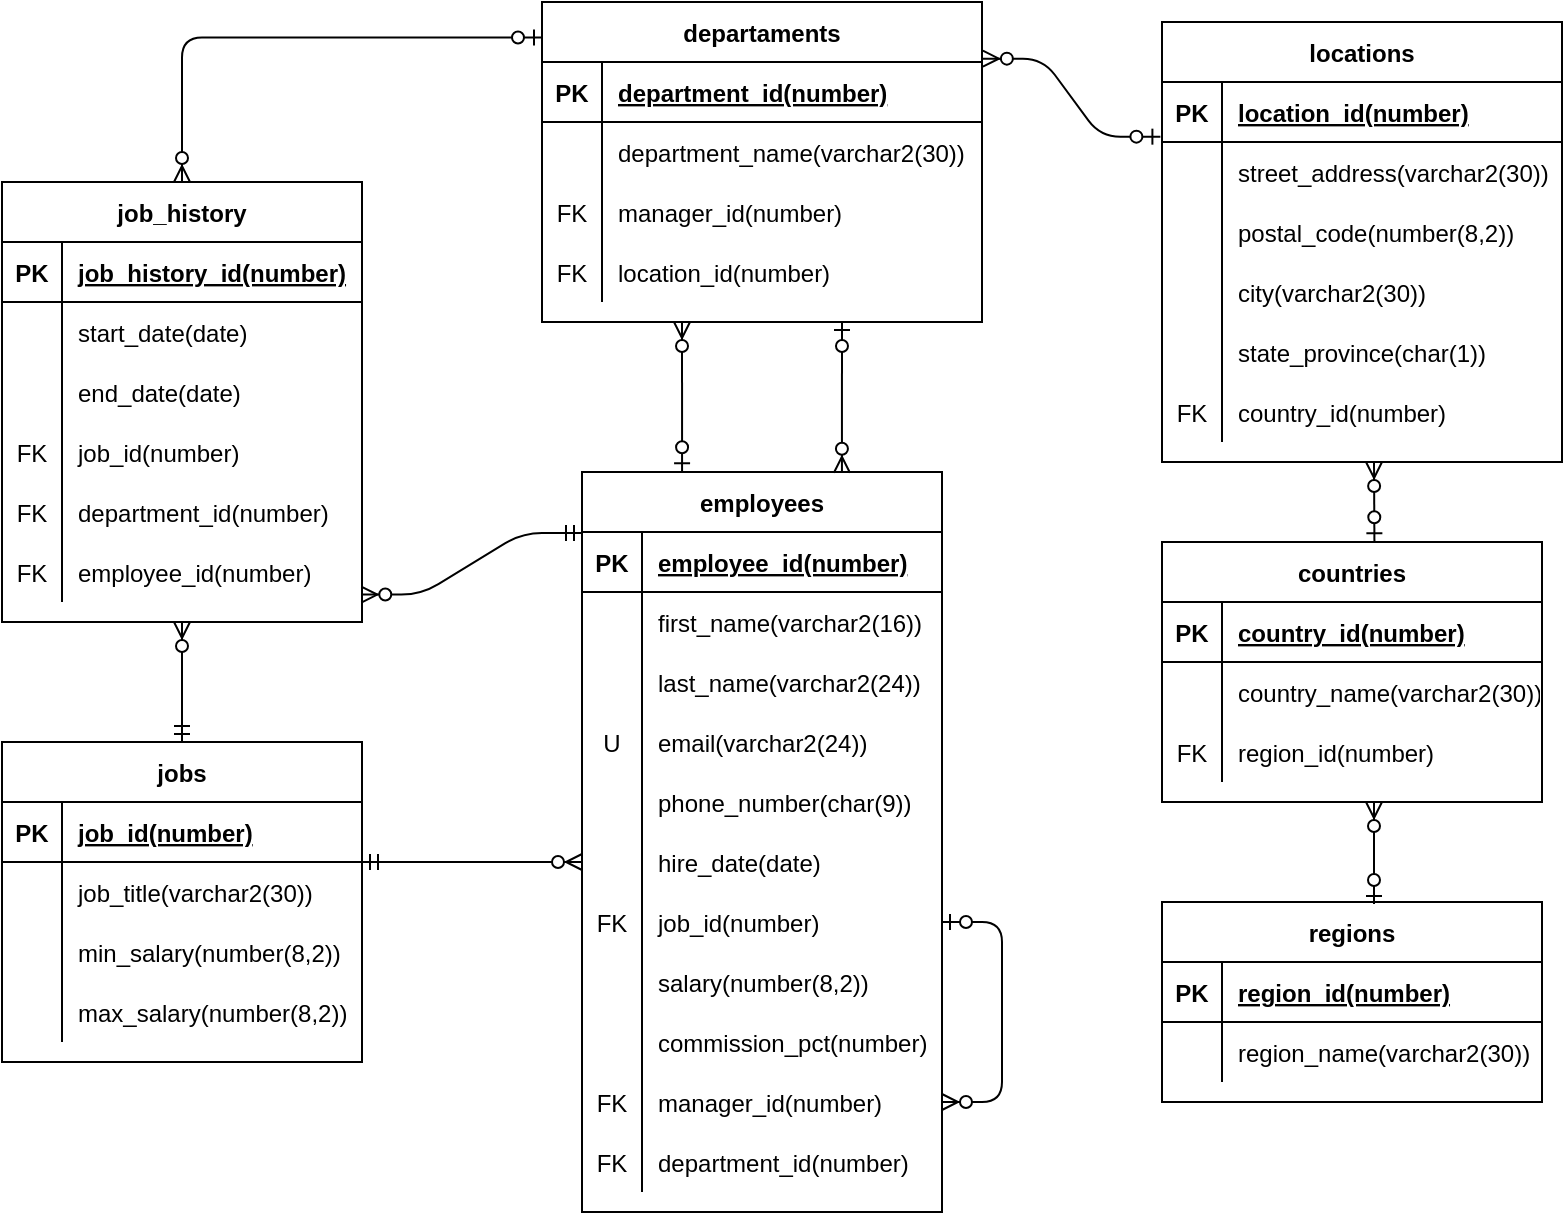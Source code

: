 <mxfile version="14.0.1" type="google"><diagram id="UmpzY48_PLkKZSO5C_jG" name="Page-1"><mxGraphModel dx="1021" dy="567" grid="1" gridSize="10" guides="1" tooltips="1" connect="1" arrows="1" fold="1" page="1" pageScale="1" pageWidth="827" pageHeight="1169" math="0" shadow="0"><root><mxCell id="0"/><mxCell id="1" parent="0"/><mxCell id="NuYsr5S-Ro8tPUA2ZTEt-1" value="regions" style="shape=table;startSize=30;container=1;collapsible=1;childLayout=tableLayout;fixedRows=1;rowLines=0;fontStyle=1;align=center;resizeLast=1;" vertex="1" parent="1"><mxGeometry x="600" y="520" width="190" height="100" as="geometry"/></mxCell><mxCell id="NuYsr5S-Ro8tPUA2ZTEt-2" value="" style="shape=partialRectangle;collapsible=0;dropTarget=0;pointerEvents=0;fillColor=none;top=0;left=0;bottom=1;right=0;points=[[0,0.5],[1,0.5]];portConstraint=eastwest;" vertex="1" parent="NuYsr5S-Ro8tPUA2ZTEt-1"><mxGeometry y="30" width="190" height="30" as="geometry"/></mxCell><mxCell id="NuYsr5S-Ro8tPUA2ZTEt-3" value="PK" style="shape=partialRectangle;connectable=0;fillColor=none;top=0;left=0;bottom=0;right=0;fontStyle=1;overflow=hidden;" vertex="1" parent="NuYsr5S-Ro8tPUA2ZTEt-2"><mxGeometry width="30" height="30" as="geometry"/></mxCell><mxCell id="NuYsr5S-Ro8tPUA2ZTEt-4" value="region_id(number)" style="shape=partialRectangle;connectable=0;fillColor=none;top=0;left=0;bottom=0;right=0;align=left;spacingLeft=6;fontStyle=5;overflow=hidden;" vertex="1" parent="NuYsr5S-Ro8tPUA2ZTEt-2"><mxGeometry x="30" width="160" height="30" as="geometry"/></mxCell><mxCell id="NuYsr5S-Ro8tPUA2ZTEt-5" value="" style="shape=partialRectangle;collapsible=0;dropTarget=0;pointerEvents=0;fillColor=none;top=0;left=0;bottom=0;right=0;points=[[0,0.5],[1,0.5]];portConstraint=eastwest;" vertex="1" parent="NuYsr5S-Ro8tPUA2ZTEt-1"><mxGeometry y="60" width="190" height="30" as="geometry"/></mxCell><mxCell id="NuYsr5S-Ro8tPUA2ZTEt-6" value="" style="shape=partialRectangle;connectable=0;fillColor=none;top=0;left=0;bottom=0;right=0;editable=1;overflow=hidden;" vertex="1" parent="NuYsr5S-Ro8tPUA2ZTEt-5"><mxGeometry width="30" height="30" as="geometry"/></mxCell><mxCell id="NuYsr5S-Ro8tPUA2ZTEt-7" value="region_name(varchar2(30))" style="shape=partialRectangle;connectable=0;fillColor=none;top=0;left=0;bottom=0;right=0;align=left;spacingLeft=6;overflow=hidden;" vertex="1" parent="NuYsr5S-Ro8tPUA2ZTEt-5"><mxGeometry x="30" width="160" height="30" as="geometry"/></mxCell><mxCell id="NuYsr5S-Ro8tPUA2ZTEt-14" value="countries" style="shape=table;startSize=30;container=1;collapsible=1;childLayout=tableLayout;fixedRows=1;rowLines=0;fontStyle=1;align=center;resizeLast=1;" vertex="1" parent="1"><mxGeometry x="600" y="340" width="190" height="130" as="geometry"/></mxCell><mxCell id="NuYsr5S-Ro8tPUA2ZTEt-15" value="" style="shape=partialRectangle;collapsible=0;dropTarget=0;pointerEvents=0;fillColor=none;top=0;left=0;bottom=1;right=0;points=[[0,0.5],[1,0.5]];portConstraint=eastwest;" vertex="1" parent="NuYsr5S-Ro8tPUA2ZTEt-14"><mxGeometry y="30" width="190" height="30" as="geometry"/></mxCell><mxCell id="NuYsr5S-Ro8tPUA2ZTEt-16" value="PK" style="shape=partialRectangle;connectable=0;fillColor=none;top=0;left=0;bottom=0;right=0;fontStyle=1;overflow=hidden;" vertex="1" parent="NuYsr5S-Ro8tPUA2ZTEt-15"><mxGeometry width="30" height="30" as="geometry"/></mxCell><mxCell id="NuYsr5S-Ro8tPUA2ZTEt-17" value="country_id(number)" style="shape=partialRectangle;connectable=0;fillColor=none;top=0;left=0;bottom=0;right=0;align=left;spacingLeft=6;fontStyle=5;overflow=hidden;" vertex="1" parent="NuYsr5S-Ro8tPUA2ZTEt-15"><mxGeometry x="30" width="160" height="30" as="geometry"/></mxCell><mxCell id="NuYsr5S-Ro8tPUA2ZTEt-18" value="" style="shape=partialRectangle;collapsible=0;dropTarget=0;pointerEvents=0;fillColor=none;top=0;left=0;bottom=0;right=0;points=[[0,0.5],[1,0.5]];portConstraint=eastwest;" vertex="1" parent="NuYsr5S-Ro8tPUA2ZTEt-14"><mxGeometry y="60" width="190" height="30" as="geometry"/></mxCell><mxCell id="NuYsr5S-Ro8tPUA2ZTEt-19" value="" style="shape=partialRectangle;connectable=0;fillColor=none;top=0;left=0;bottom=0;right=0;editable=1;overflow=hidden;" vertex="1" parent="NuYsr5S-Ro8tPUA2ZTEt-18"><mxGeometry width="30" height="30" as="geometry"/></mxCell><mxCell id="NuYsr5S-Ro8tPUA2ZTEt-20" value="country_name(varchar2(30))" style="shape=partialRectangle;connectable=0;fillColor=none;top=0;left=0;bottom=0;right=0;align=left;spacingLeft=6;overflow=hidden;" vertex="1" parent="NuYsr5S-Ro8tPUA2ZTEt-18"><mxGeometry x="30" width="160" height="30" as="geometry"/></mxCell><mxCell id="NuYsr5S-Ro8tPUA2ZTEt-21" value="" style="shape=partialRectangle;collapsible=0;dropTarget=0;pointerEvents=0;fillColor=none;top=0;left=0;bottom=0;right=0;points=[[0,0.5],[1,0.5]];portConstraint=eastwest;" vertex="1" parent="NuYsr5S-Ro8tPUA2ZTEt-14"><mxGeometry y="90" width="190" height="30" as="geometry"/></mxCell><mxCell id="NuYsr5S-Ro8tPUA2ZTEt-22" value="FK" style="shape=partialRectangle;connectable=0;fillColor=none;top=0;left=0;bottom=0;right=0;editable=1;overflow=hidden;" vertex="1" parent="NuYsr5S-Ro8tPUA2ZTEt-21"><mxGeometry width="30" height="30" as="geometry"/></mxCell><mxCell id="NuYsr5S-Ro8tPUA2ZTEt-23" value="region_id(number)" style="shape=partialRectangle;connectable=0;fillColor=none;top=0;left=0;bottom=0;right=0;align=left;spacingLeft=6;overflow=hidden;" vertex="1" parent="NuYsr5S-Ro8tPUA2ZTEt-21"><mxGeometry x="30" width="160" height="30" as="geometry"/></mxCell><mxCell id="NuYsr5S-Ro8tPUA2ZTEt-27" value="locations" style="shape=table;startSize=30;container=1;collapsible=1;childLayout=tableLayout;fixedRows=1;rowLines=0;fontStyle=1;align=center;resizeLast=1;" vertex="1" parent="1"><mxGeometry x="600" y="80" width="200" height="220" as="geometry"/></mxCell><mxCell id="NuYsr5S-Ro8tPUA2ZTEt-28" value="" style="shape=partialRectangle;collapsible=0;dropTarget=0;pointerEvents=0;fillColor=none;top=0;left=0;bottom=1;right=0;points=[[0,0.5],[1,0.5]];portConstraint=eastwest;" vertex="1" parent="NuYsr5S-Ro8tPUA2ZTEt-27"><mxGeometry y="30" width="200" height="30" as="geometry"/></mxCell><mxCell id="NuYsr5S-Ro8tPUA2ZTEt-29" value="PK" style="shape=partialRectangle;connectable=0;fillColor=none;top=0;left=0;bottom=0;right=0;fontStyle=1;overflow=hidden;" vertex="1" parent="NuYsr5S-Ro8tPUA2ZTEt-28"><mxGeometry width="30" height="30" as="geometry"/></mxCell><mxCell id="NuYsr5S-Ro8tPUA2ZTEt-30" value="location_id(number)" style="shape=partialRectangle;connectable=0;fillColor=none;top=0;left=0;bottom=0;right=0;align=left;spacingLeft=6;fontStyle=5;overflow=hidden;" vertex="1" parent="NuYsr5S-Ro8tPUA2ZTEt-28"><mxGeometry x="30" width="170" height="30" as="geometry"/></mxCell><mxCell id="NuYsr5S-Ro8tPUA2ZTEt-31" value="" style="shape=partialRectangle;collapsible=0;dropTarget=0;pointerEvents=0;fillColor=none;top=0;left=0;bottom=0;right=0;points=[[0,0.5],[1,0.5]];portConstraint=eastwest;" vertex="1" parent="NuYsr5S-Ro8tPUA2ZTEt-27"><mxGeometry y="60" width="200" height="30" as="geometry"/></mxCell><mxCell id="NuYsr5S-Ro8tPUA2ZTEt-32" value="" style="shape=partialRectangle;connectable=0;fillColor=none;top=0;left=0;bottom=0;right=0;editable=1;overflow=hidden;" vertex="1" parent="NuYsr5S-Ro8tPUA2ZTEt-31"><mxGeometry width="30" height="30" as="geometry"/></mxCell><mxCell id="NuYsr5S-Ro8tPUA2ZTEt-33" value="street_address(varchar2(30))" style="shape=partialRectangle;connectable=0;fillColor=none;top=0;left=0;bottom=0;right=0;align=left;spacingLeft=6;overflow=hidden;" vertex="1" parent="NuYsr5S-Ro8tPUA2ZTEt-31"><mxGeometry x="30" width="170" height="30" as="geometry"/></mxCell><mxCell id="NuYsr5S-Ro8tPUA2ZTEt-34" value="" style="shape=partialRectangle;collapsible=0;dropTarget=0;pointerEvents=0;fillColor=none;top=0;left=0;bottom=0;right=0;points=[[0,0.5],[1,0.5]];portConstraint=eastwest;" vertex="1" parent="NuYsr5S-Ro8tPUA2ZTEt-27"><mxGeometry y="90" width="200" height="30" as="geometry"/></mxCell><mxCell id="NuYsr5S-Ro8tPUA2ZTEt-35" value="" style="shape=partialRectangle;connectable=0;fillColor=none;top=0;left=0;bottom=0;right=0;editable=1;overflow=hidden;" vertex="1" parent="NuYsr5S-Ro8tPUA2ZTEt-34"><mxGeometry width="30" height="30" as="geometry"/></mxCell><mxCell id="NuYsr5S-Ro8tPUA2ZTEt-36" value="postal_code(number(8,2))" style="shape=partialRectangle;connectable=0;fillColor=none;top=0;left=0;bottom=0;right=0;align=left;spacingLeft=6;overflow=hidden;" vertex="1" parent="NuYsr5S-Ro8tPUA2ZTEt-34"><mxGeometry x="30" width="170" height="30" as="geometry"/></mxCell><mxCell id="NuYsr5S-Ro8tPUA2ZTEt-37" value="" style="shape=partialRectangle;collapsible=0;dropTarget=0;pointerEvents=0;fillColor=none;top=0;left=0;bottom=0;right=0;points=[[0,0.5],[1,0.5]];portConstraint=eastwest;" vertex="1" parent="NuYsr5S-Ro8tPUA2ZTEt-27"><mxGeometry y="120" width="200" height="30" as="geometry"/></mxCell><mxCell id="NuYsr5S-Ro8tPUA2ZTEt-38" value="" style="shape=partialRectangle;connectable=0;fillColor=none;top=0;left=0;bottom=0;right=0;editable=1;overflow=hidden;" vertex="1" parent="NuYsr5S-Ro8tPUA2ZTEt-37"><mxGeometry width="30" height="30" as="geometry"/></mxCell><mxCell id="NuYsr5S-Ro8tPUA2ZTEt-39" value="city(varchar2(30))" style="shape=partialRectangle;connectable=0;fillColor=none;top=0;left=0;bottom=0;right=0;align=left;spacingLeft=6;overflow=hidden;" vertex="1" parent="NuYsr5S-Ro8tPUA2ZTEt-37"><mxGeometry x="30" width="170" height="30" as="geometry"/></mxCell><mxCell id="NuYsr5S-Ro8tPUA2ZTEt-92" value="" style="shape=partialRectangle;collapsible=0;dropTarget=0;pointerEvents=0;fillColor=none;top=0;left=0;bottom=0;right=0;points=[[0,0.5],[1,0.5]];portConstraint=eastwest;" vertex="1" parent="NuYsr5S-Ro8tPUA2ZTEt-27"><mxGeometry y="150" width="200" height="30" as="geometry"/></mxCell><mxCell id="NuYsr5S-Ro8tPUA2ZTEt-93" value="" style="shape=partialRectangle;connectable=0;fillColor=none;top=0;left=0;bottom=0;right=0;editable=1;overflow=hidden;" vertex="1" parent="NuYsr5S-Ro8tPUA2ZTEt-92"><mxGeometry width="30" height="30" as="geometry"/></mxCell><mxCell id="NuYsr5S-Ro8tPUA2ZTEt-94" value="state_province(char(1))" style="shape=partialRectangle;connectable=0;fillColor=none;top=0;left=0;bottom=0;right=0;align=left;spacingLeft=6;overflow=hidden;" vertex="1" parent="NuYsr5S-Ro8tPUA2ZTEt-92"><mxGeometry x="30" width="170" height="30" as="geometry"/></mxCell><mxCell id="NuYsr5S-Ro8tPUA2ZTEt-95" value="" style="shape=partialRectangle;collapsible=0;dropTarget=0;pointerEvents=0;fillColor=none;top=0;left=0;bottom=0;right=0;points=[[0,0.5],[1,0.5]];portConstraint=eastwest;" vertex="1" parent="NuYsr5S-Ro8tPUA2ZTEt-27"><mxGeometry y="180" width="200" height="30" as="geometry"/></mxCell><mxCell id="NuYsr5S-Ro8tPUA2ZTEt-96" value="FK" style="shape=partialRectangle;connectable=0;fillColor=none;top=0;left=0;bottom=0;right=0;editable=1;overflow=hidden;" vertex="1" parent="NuYsr5S-Ro8tPUA2ZTEt-95"><mxGeometry width="30" height="30" as="geometry"/></mxCell><mxCell id="NuYsr5S-Ro8tPUA2ZTEt-97" value="country_id(number)" style="shape=partialRectangle;connectable=0;fillColor=none;top=0;left=0;bottom=0;right=0;align=left;spacingLeft=6;overflow=hidden;" vertex="1" parent="NuYsr5S-Ro8tPUA2ZTEt-95"><mxGeometry x="30" width="170" height="30" as="geometry"/></mxCell><mxCell id="NuYsr5S-Ro8tPUA2ZTEt-40" value="departaments" style="shape=table;startSize=30;container=1;collapsible=1;childLayout=tableLayout;fixedRows=1;rowLines=0;fontStyle=1;align=center;resizeLast=1;" vertex="1" parent="1"><mxGeometry x="290" y="70" width="220" height="160" as="geometry"/></mxCell><mxCell id="NuYsr5S-Ro8tPUA2ZTEt-41" value="" style="shape=partialRectangle;collapsible=0;dropTarget=0;pointerEvents=0;fillColor=none;top=0;left=0;bottom=1;right=0;points=[[0,0.5],[1,0.5]];portConstraint=eastwest;" vertex="1" parent="NuYsr5S-Ro8tPUA2ZTEt-40"><mxGeometry y="30" width="220" height="30" as="geometry"/></mxCell><mxCell id="NuYsr5S-Ro8tPUA2ZTEt-42" value="PK" style="shape=partialRectangle;connectable=0;fillColor=none;top=0;left=0;bottom=0;right=0;fontStyle=1;overflow=hidden;" vertex="1" parent="NuYsr5S-Ro8tPUA2ZTEt-41"><mxGeometry width="30" height="30" as="geometry"/></mxCell><mxCell id="NuYsr5S-Ro8tPUA2ZTEt-43" value="department_id(number)" style="shape=partialRectangle;connectable=0;fillColor=none;top=0;left=0;bottom=0;right=0;align=left;spacingLeft=6;fontStyle=5;overflow=hidden;" vertex="1" parent="NuYsr5S-Ro8tPUA2ZTEt-41"><mxGeometry x="30" width="190" height="30" as="geometry"/></mxCell><mxCell id="NuYsr5S-Ro8tPUA2ZTEt-44" value="" style="shape=partialRectangle;collapsible=0;dropTarget=0;pointerEvents=0;fillColor=none;top=0;left=0;bottom=0;right=0;points=[[0,0.5],[1,0.5]];portConstraint=eastwest;" vertex="1" parent="NuYsr5S-Ro8tPUA2ZTEt-40"><mxGeometry y="60" width="220" height="30" as="geometry"/></mxCell><mxCell id="NuYsr5S-Ro8tPUA2ZTEt-45" value="" style="shape=partialRectangle;connectable=0;fillColor=none;top=0;left=0;bottom=0;right=0;editable=1;overflow=hidden;" vertex="1" parent="NuYsr5S-Ro8tPUA2ZTEt-44"><mxGeometry width="30" height="30" as="geometry"/></mxCell><mxCell id="NuYsr5S-Ro8tPUA2ZTEt-46" value="department_name(varchar2(30))" style="shape=partialRectangle;connectable=0;fillColor=none;top=0;left=0;bottom=0;right=0;align=left;spacingLeft=6;overflow=hidden;" vertex="1" parent="NuYsr5S-Ro8tPUA2ZTEt-44"><mxGeometry x="30" width="190" height="30" as="geometry"/></mxCell><mxCell id="NuYsr5S-Ro8tPUA2ZTEt-47" value="" style="shape=partialRectangle;collapsible=0;dropTarget=0;pointerEvents=0;fillColor=none;top=0;left=0;bottom=0;right=0;points=[[0,0.5],[1,0.5]];portConstraint=eastwest;" vertex="1" parent="NuYsr5S-Ro8tPUA2ZTEt-40"><mxGeometry y="90" width="220" height="30" as="geometry"/></mxCell><mxCell id="NuYsr5S-Ro8tPUA2ZTEt-48" value="FK" style="shape=partialRectangle;connectable=0;fillColor=none;top=0;left=0;bottom=0;right=0;editable=1;overflow=hidden;" vertex="1" parent="NuYsr5S-Ro8tPUA2ZTEt-47"><mxGeometry width="30" height="30" as="geometry"/></mxCell><mxCell id="NuYsr5S-Ro8tPUA2ZTEt-49" value="manager_id(number)" style="shape=partialRectangle;connectable=0;fillColor=none;top=0;left=0;bottom=0;right=0;align=left;spacingLeft=6;overflow=hidden;" vertex="1" parent="NuYsr5S-Ro8tPUA2ZTEt-47"><mxGeometry x="30" width="190" height="30" as="geometry"/></mxCell><mxCell id="NuYsr5S-Ro8tPUA2ZTEt-50" value="" style="shape=partialRectangle;collapsible=0;dropTarget=0;pointerEvents=0;fillColor=none;top=0;left=0;bottom=0;right=0;points=[[0,0.5],[1,0.5]];portConstraint=eastwest;" vertex="1" parent="NuYsr5S-Ro8tPUA2ZTEt-40"><mxGeometry y="120" width="220" height="30" as="geometry"/></mxCell><mxCell id="NuYsr5S-Ro8tPUA2ZTEt-51" value="FK" style="shape=partialRectangle;connectable=0;fillColor=none;top=0;left=0;bottom=0;right=0;editable=1;overflow=hidden;" vertex="1" parent="NuYsr5S-Ro8tPUA2ZTEt-50"><mxGeometry width="30" height="30" as="geometry"/></mxCell><mxCell id="NuYsr5S-Ro8tPUA2ZTEt-52" value="location_id(number)" style="shape=partialRectangle;connectable=0;fillColor=none;top=0;left=0;bottom=0;right=0;align=left;spacingLeft=6;overflow=hidden;" vertex="1" parent="NuYsr5S-Ro8tPUA2ZTEt-50"><mxGeometry x="30" width="190" height="30" as="geometry"/></mxCell><mxCell id="NuYsr5S-Ro8tPUA2ZTEt-53" value="employees" style="shape=table;startSize=30;container=1;collapsible=1;childLayout=tableLayout;fixedRows=1;rowLines=0;fontStyle=1;align=center;resizeLast=1;" vertex="1" parent="1"><mxGeometry x="310" y="305" width="180" height="370" as="geometry"/></mxCell><mxCell id="NuYsr5S-Ro8tPUA2ZTEt-54" value="" style="shape=partialRectangle;collapsible=0;dropTarget=0;pointerEvents=0;fillColor=none;top=0;left=0;bottom=1;right=0;points=[[0,0.5],[1,0.5]];portConstraint=eastwest;" vertex="1" parent="NuYsr5S-Ro8tPUA2ZTEt-53"><mxGeometry y="30" width="180" height="30" as="geometry"/></mxCell><mxCell id="NuYsr5S-Ro8tPUA2ZTEt-55" value="PK" style="shape=partialRectangle;connectable=0;fillColor=none;top=0;left=0;bottom=0;right=0;fontStyle=1;overflow=hidden;" vertex="1" parent="NuYsr5S-Ro8tPUA2ZTEt-54"><mxGeometry width="30" height="30" as="geometry"/></mxCell><mxCell id="NuYsr5S-Ro8tPUA2ZTEt-56" value="employee_id(number)" style="shape=partialRectangle;connectable=0;fillColor=none;top=0;left=0;bottom=0;right=0;align=left;spacingLeft=6;fontStyle=5;overflow=hidden;" vertex="1" parent="NuYsr5S-Ro8tPUA2ZTEt-54"><mxGeometry x="30" width="150" height="30" as="geometry"/></mxCell><mxCell id="NuYsr5S-Ro8tPUA2ZTEt-57" value="" style="shape=partialRectangle;collapsible=0;dropTarget=0;pointerEvents=0;fillColor=none;top=0;left=0;bottom=0;right=0;points=[[0,0.5],[1,0.5]];portConstraint=eastwest;" vertex="1" parent="NuYsr5S-Ro8tPUA2ZTEt-53"><mxGeometry y="60" width="180" height="30" as="geometry"/></mxCell><mxCell id="NuYsr5S-Ro8tPUA2ZTEt-58" value="" style="shape=partialRectangle;connectable=0;fillColor=none;top=0;left=0;bottom=0;right=0;editable=1;overflow=hidden;" vertex="1" parent="NuYsr5S-Ro8tPUA2ZTEt-57"><mxGeometry width="30" height="30" as="geometry"/></mxCell><mxCell id="NuYsr5S-Ro8tPUA2ZTEt-59" value="first_name(varchar2(16))" style="shape=partialRectangle;connectable=0;fillColor=none;top=0;left=0;bottom=0;right=0;align=left;spacingLeft=6;overflow=hidden;" vertex="1" parent="NuYsr5S-Ro8tPUA2ZTEt-57"><mxGeometry x="30" width="150" height="30" as="geometry"/></mxCell><mxCell id="NuYsr5S-Ro8tPUA2ZTEt-60" value="" style="shape=partialRectangle;collapsible=0;dropTarget=0;pointerEvents=0;fillColor=none;top=0;left=0;bottom=0;right=0;points=[[0,0.5],[1,0.5]];portConstraint=eastwest;" vertex="1" parent="NuYsr5S-Ro8tPUA2ZTEt-53"><mxGeometry y="90" width="180" height="30" as="geometry"/></mxCell><mxCell id="NuYsr5S-Ro8tPUA2ZTEt-61" value="" style="shape=partialRectangle;connectable=0;fillColor=none;top=0;left=0;bottom=0;right=0;editable=1;overflow=hidden;" vertex="1" parent="NuYsr5S-Ro8tPUA2ZTEt-60"><mxGeometry width="30" height="30" as="geometry"/></mxCell><mxCell id="NuYsr5S-Ro8tPUA2ZTEt-62" value="last_name(varchar2(24))" style="shape=partialRectangle;connectable=0;fillColor=none;top=0;left=0;bottom=0;right=0;align=left;spacingLeft=6;overflow=hidden;" vertex="1" parent="NuYsr5S-Ro8tPUA2ZTEt-60"><mxGeometry x="30" width="150" height="30" as="geometry"/></mxCell><mxCell id="NuYsr5S-Ro8tPUA2ZTEt-118" value="" style="shape=partialRectangle;collapsible=0;dropTarget=0;pointerEvents=0;fillColor=none;top=0;left=0;bottom=0;right=0;points=[[0,0.5],[1,0.5]];portConstraint=eastwest;" vertex="1" parent="NuYsr5S-Ro8tPUA2ZTEt-53"><mxGeometry y="120" width="180" height="30" as="geometry"/></mxCell><mxCell id="NuYsr5S-Ro8tPUA2ZTEt-119" value="U" style="shape=partialRectangle;connectable=0;fillColor=none;top=0;left=0;bottom=0;right=0;editable=1;overflow=hidden;" vertex="1" parent="NuYsr5S-Ro8tPUA2ZTEt-118"><mxGeometry width="30" height="30" as="geometry"/></mxCell><mxCell id="NuYsr5S-Ro8tPUA2ZTEt-120" value="email(varchar2(24))" style="shape=partialRectangle;connectable=0;fillColor=none;top=0;left=0;bottom=0;right=0;align=left;spacingLeft=6;overflow=hidden;" vertex="1" parent="NuYsr5S-Ro8tPUA2ZTEt-118"><mxGeometry x="30" width="150" height="30" as="geometry"/></mxCell><mxCell id="NuYsr5S-Ro8tPUA2ZTEt-121" value="" style="shape=partialRectangle;collapsible=0;dropTarget=0;pointerEvents=0;fillColor=none;top=0;left=0;bottom=0;right=0;points=[[0,0.5],[1,0.5]];portConstraint=eastwest;" vertex="1" parent="NuYsr5S-Ro8tPUA2ZTEt-53"><mxGeometry y="150" width="180" height="30" as="geometry"/></mxCell><mxCell id="NuYsr5S-Ro8tPUA2ZTEt-122" value="" style="shape=partialRectangle;connectable=0;fillColor=none;top=0;left=0;bottom=0;right=0;editable=1;overflow=hidden;" vertex="1" parent="NuYsr5S-Ro8tPUA2ZTEt-121"><mxGeometry width="30" height="30" as="geometry"/></mxCell><mxCell id="NuYsr5S-Ro8tPUA2ZTEt-123" value="phone_number(char(9))" style="shape=partialRectangle;connectable=0;fillColor=none;top=0;left=0;bottom=0;right=0;align=left;spacingLeft=6;overflow=hidden;" vertex="1" parent="NuYsr5S-Ro8tPUA2ZTEt-121"><mxGeometry x="30" width="150" height="30" as="geometry"/></mxCell><mxCell id="NuYsr5S-Ro8tPUA2ZTEt-124" value="" style="shape=partialRectangle;collapsible=0;dropTarget=0;pointerEvents=0;fillColor=none;top=0;left=0;bottom=0;right=0;points=[[0,0.5],[1,0.5]];portConstraint=eastwest;" vertex="1" parent="NuYsr5S-Ro8tPUA2ZTEt-53"><mxGeometry y="180" width="180" height="30" as="geometry"/></mxCell><mxCell id="NuYsr5S-Ro8tPUA2ZTEt-125" value="" style="shape=partialRectangle;connectable=0;fillColor=none;top=0;left=0;bottom=0;right=0;editable=1;overflow=hidden;" vertex="1" parent="NuYsr5S-Ro8tPUA2ZTEt-124"><mxGeometry width="30" height="30" as="geometry"/></mxCell><mxCell id="NuYsr5S-Ro8tPUA2ZTEt-126" value="hire_date(date)" style="shape=partialRectangle;connectable=0;fillColor=none;top=0;left=0;bottom=0;right=0;align=left;spacingLeft=6;overflow=hidden;" vertex="1" parent="NuYsr5S-Ro8tPUA2ZTEt-124"><mxGeometry x="30" width="150" height="30" as="geometry"/></mxCell><mxCell id="NuYsr5S-Ro8tPUA2ZTEt-127" value="" style="shape=partialRectangle;collapsible=0;dropTarget=0;pointerEvents=0;fillColor=none;top=0;left=0;bottom=0;right=0;points=[[0,0.5],[1,0.5]];portConstraint=eastwest;" vertex="1" parent="NuYsr5S-Ro8tPUA2ZTEt-53"><mxGeometry y="210" width="180" height="30" as="geometry"/></mxCell><mxCell id="NuYsr5S-Ro8tPUA2ZTEt-128" value="FK" style="shape=partialRectangle;connectable=0;fillColor=none;top=0;left=0;bottom=0;right=0;editable=1;overflow=hidden;" vertex="1" parent="NuYsr5S-Ro8tPUA2ZTEt-127"><mxGeometry width="30" height="30" as="geometry"/></mxCell><mxCell id="NuYsr5S-Ro8tPUA2ZTEt-129" value="job_id(number)" style="shape=partialRectangle;connectable=0;fillColor=none;top=0;left=0;bottom=0;right=0;align=left;spacingLeft=6;overflow=hidden;" vertex="1" parent="NuYsr5S-Ro8tPUA2ZTEt-127"><mxGeometry x="30" width="150" height="30" as="geometry"/></mxCell><mxCell id="NuYsr5S-Ro8tPUA2ZTEt-130" value="" style="shape=partialRectangle;collapsible=0;dropTarget=0;pointerEvents=0;fillColor=none;top=0;left=0;bottom=0;right=0;points=[[0,0.5],[1,0.5]];portConstraint=eastwest;" vertex="1" parent="NuYsr5S-Ro8tPUA2ZTEt-53"><mxGeometry y="240" width="180" height="30" as="geometry"/></mxCell><mxCell id="NuYsr5S-Ro8tPUA2ZTEt-131" value="" style="shape=partialRectangle;connectable=0;fillColor=none;top=0;left=0;bottom=0;right=0;editable=1;overflow=hidden;" vertex="1" parent="NuYsr5S-Ro8tPUA2ZTEt-130"><mxGeometry width="30" height="30" as="geometry"/></mxCell><mxCell id="NuYsr5S-Ro8tPUA2ZTEt-132" value="salary(number(8,2))" style="shape=partialRectangle;connectable=0;fillColor=none;top=0;left=0;bottom=0;right=0;align=left;spacingLeft=6;overflow=hidden;" vertex="1" parent="NuYsr5S-Ro8tPUA2ZTEt-130"><mxGeometry x="30" width="150" height="30" as="geometry"/></mxCell><mxCell id="NuYsr5S-Ro8tPUA2ZTEt-133" value="" style="shape=partialRectangle;collapsible=0;dropTarget=0;pointerEvents=0;fillColor=none;top=0;left=0;bottom=0;right=0;points=[[0,0.5],[1,0.5]];portConstraint=eastwest;" vertex="1" parent="NuYsr5S-Ro8tPUA2ZTEt-53"><mxGeometry y="270" width="180" height="30" as="geometry"/></mxCell><mxCell id="NuYsr5S-Ro8tPUA2ZTEt-134" value="" style="shape=partialRectangle;connectable=0;fillColor=none;top=0;left=0;bottom=0;right=0;editable=1;overflow=hidden;" vertex="1" parent="NuYsr5S-Ro8tPUA2ZTEt-133"><mxGeometry width="30" height="30" as="geometry"/></mxCell><mxCell id="NuYsr5S-Ro8tPUA2ZTEt-135" value="commission_pct(number)" style="shape=partialRectangle;connectable=0;fillColor=none;top=0;left=0;bottom=0;right=0;align=left;spacingLeft=6;overflow=hidden;" vertex="1" parent="NuYsr5S-Ro8tPUA2ZTEt-133"><mxGeometry x="30" width="150" height="30" as="geometry"/></mxCell><mxCell id="NuYsr5S-Ro8tPUA2ZTEt-136" value="" style="shape=partialRectangle;collapsible=0;dropTarget=0;pointerEvents=0;fillColor=none;top=0;left=0;bottom=0;right=0;points=[[0,0.5],[1,0.5]];portConstraint=eastwest;" vertex="1" parent="NuYsr5S-Ro8tPUA2ZTEt-53"><mxGeometry y="300" width="180" height="30" as="geometry"/></mxCell><mxCell id="NuYsr5S-Ro8tPUA2ZTEt-137" value="FK" style="shape=partialRectangle;connectable=0;fillColor=none;top=0;left=0;bottom=0;right=0;editable=1;overflow=hidden;" vertex="1" parent="NuYsr5S-Ro8tPUA2ZTEt-136"><mxGeometry width="30" height="30" as="geometry"/></mxCell><mxCell id="NuYsr5S-Ro8tPUA2ZTEt-138" value="manager_id(number)" style="shape=partialRectangle;connectable=0;fillColor=none;top=0;left=0;bottom=0;right=0;align=left;spacingLeft=6;overflow=hidden;" vertex="1" parent="NuYsr5S-Ro8tPUA2ZTEt-136"><mxGeometry x="30" width="150" height="30" as="geometry"/></mxCell><mxCell id="NuYsr5S-Ro8tPUA2ZTEt-63" value="" style="shape=partialRectangle;collapsible=0;dropTarget=0;pointerEvents=0;fillColor=none;top=0;left=0;bottom=0;right=0;points=[[0,0.5],[1,0.5]];portConstraint=eastwest;" vertex="1" parent="NuYsr5S-Ro8tPUA2ZTEt-53"><mxGeometry y="330" width="180" height="30" as="geometry"/></mxCell><mxCell id="NuYsr5S-Ro8tPUA2ZTEt-64" value="FK" style="shape=partialRectangle;connectable=0;fillColor=none;top=0;left=0;bottom=0;right=0;editable=1;overflow=hidden;" vertex="1" parent="NuYsr5S-Ro8tPUA2ZTEt-63"><mxGeometry width="30" height="30" as="geometry"/></mxCell><mxCell id="NuYsr5S-Ro8tPUA2ZTEt-65" value="department_id(number)" style="shape=partialRectangle;connectable=0;fillColor=none;top=0;left=0;bottom=0;right=0;align=left;spacingLeft=6;overflow=hidden;" vertex="1" parent="NuYsr5S-Ro8tPUA2ZTEt-63"><mxGeometry x="30" width="150" height="30" as="geometry"/></mxCell><mxCell id="NuYsr5S-Ro8tPUA2ZTEt-145" value="" style="edgeStyle=entityRelationEdgeStyle;fontSize=12;html=1;endArrow=ERzeroToMany;startArrow=ERzeroToOne;entryX=1;entryY=0.5;entryDx=0;entryDy=0;jumpStyle=none;rounded=1;exitX=1;exitY=0.5;exitDx=0;exitDy=0;" edge="1" parent="NuYsr5S-Ro8tPUA2ZTEt-53" source="NuYsr5S-Ro8tPUA2ZTEt-127" target="NuYsr5S-Ro8tPUA2ZTEt-136"><mxGeometry width="100" height="100" relative="1" as="geometry"><mxPoint x="180" y="295" as="sourcePoint"/><mxPoint x="280" y="195" as="targetPoint"/></mxGeometry></mxCell><mxCell id="NuYsr5S-Ro8tPUA2ZTEt-66" value="job_history" style="shape=table;startSize=30;container=1;collapsible=1;childLayout=tableLayout;fixedRows=1;rowLines=0;fontStyle=1;align=center;resizeLast=1;" vertex="1" parent="1"><mxGeometry x="20" y="160" width="180" height="220" as="geometry"/></mxCell><mxCell id="NuYsr5S-Ro8tPUA2ZTEt-67" value="" style="shape=partialRectangle;collapsible=0;dropTarget=0;pointerEvents=0;fillColor=none;top=0;left=0;bottom=1;right=0;points=[[0,0.5],[1,0.5]];portConstraint=eastwest;" vertex="1" parent="NuYsr5S-Ro8tPUA2ZTEt-66"><mxGeometry y="30" width="180" height="30" as="geometry"/></mxCell><mxCell id="NuYsr5S-Ro8tPUA2ZTEt-68" value="PK" style="shape=partialRectangle;connectable=0;fillColor=none;top=0;left=0;bottom=0;right=0;fontStyle=1;overflow=hidden;" vertex="1" parent="NuYsr5S-Ro8tPUA2ZTEt-67"><mxGeometry width="30" height="30" as="geometry"/></mxCell><mxCell id="NuYsr5S-Ro8tPUA2ZTEt-69" value="job_history_id(number)" style="shape=partialRectangle;connectable=0;fillColor=none;top=0;left=0;bottom=0;right=0;align=left;spacingLeft=6;fontStyle=5;overflow=hidden;" vertex="1" parent="NuYsr5S-Ro8tPUA2ZTEt-67"><mxGeometry x="30" width="150" height="30" as="geometry"/></mxCell><mxCell id="NuYsr5S-Ro8tPUA2ZTEt-73" value="" style="shape=partialRectangle;collapsible=0;dropTarget=0;pointerEvents=0;fillColor=none;top=0;left=0;bottom=0;right=0;points=[[0,0.5],[1,0.5]];portConstraint=eastwest;" vertex="1" parent="NuYsr5S-Ro8tPUA2ZTEt-66"><mxGeometry y="60" width="180" height="30" as="geometry"/></mxCell><mxCell id="NuYsr5S-Ro8tPUA2ZTEt-74" value="" style="shape=partialRectangle;connectable=0;fillColor=none;top=0;left=0;bottom=0;right=0;editable=1;overflow=hidden;" vertex="1" parent="NuYsr5S-Ro8tPUA2ZTEt-73"><mxGeometry width="30" height="30" as="geometry"/></mxCell><mxCell id="NuYsr5S-Ro8tPUA2ZTEt-75" value="start_date(date)" style="shape=partialRectangle;connectable=0;fillColor=none;top=0;left=0;bottom=0;right=0;align=left;spacingLeft=6;overflow=hidden;" vertex="1" parent="NuYsr5S-Ro8tPUA2ZTEt-73"><mxGeometry x="30" width="150" height="30" as="geometry"/></mxCell><mxCell id="NuYsr5S-Ro8tPUA2ZTEt-112" value="" style="shape=partialRectangle;collapsible=0;dropTarget=0;pointerEvents=0;fillColor=none;top=0;left=0;bottom=0;right=0;points=[[0,0.5],[1,0.5]];portConstraint=eastwest;" vertex="1" parent="NuYsr5S-Ro8tPUA2ZTEt-66"><mxGeometry y="90" width="180" height="30" as="geometry"/></mxCell><mxCell id="NuYsr5S-Ro8tPUA2ZTEt-113" value="" style="shape=partialRectangle;connectable=0;fillColor=none;top=0;left=0;bottom=0;right=0;editable=1;overflow=hidden;" vertex="1" parent="NuYsr5S-Ro8tPUA2ZTEt-112"><mxGeometry width="30" height="30" as="geometry"/></mxCell><mxCell id="NuYsr5S-Ro8tPUA2ZTEt-114" value="end_date(date)" style="shape=partialRectangle;connectable=0;fillColor=none;top=0;left=0;bottom=0;right=0;align=left;spacingLeft=6;overflow=hidden;" vertex="1" parent="NuYsr5S-Ro8tPUA2ZTEt-112"><mxGeometry x="30" width="150" height="30" as="geometry"/></mxCell><mxCell id="NuYsr5S-Ro8tPUA2ZTEt-115" value="" style="shape=partialRectangle;collapsible=0;dropTarget=0;pointerEvents=0;fillColor=none;top=0;left=0;bottom=0;right=0;points=[[0,0.5],[1,0.5]];portConstraint=eastwest;" vertex="1" parent="NuYsr5S-Ro8tPUA2ZTEt-66"><mxGeometry y="120" width="180" height="30" as="geometry"/></mxCell><mxCell id="NuYsr5S-Ro8tPUA2ZTEt-116" value="FK" style="shape=partialRectangle;connectable=0;fillColor=none;top=0;left=0;bottom=0;right=0;editable=1;overflow=hidden;" vertex="1" parent="NuYsr5S-Ro8tPUA2ZTEt-115"><mxGeometry width="30" height="30" as="geometry"/></mxCell><mxCell id="NuYsr5S-Ro8tPUA2ZTEt-117" value="job_id(number)" style="shape=partialRectangle;connectable=0;fillColor=none;top=0;left=0;bottom=0;right=0;align=left;spacingLeft=6;overflow=hidden;" vertex="1" parent="NuYsr5S-Ro8tPUA2ZTEt-115"><mxGeometry x="30" width="150" height="30" as="geometry"/></mxCell><mxCell id="NuYsr5S-Ro8tPUA2ZTEt-155" value="" style="shape=partialRectangle;collapsible=0;dropTarget=0;pointerEvents=0;fillColor=none;top=0;left=0;bottom=0;right=0;points=[[0,0.5],[1,0.5]];portConstraint=eastwest;" vertex="1" parent="NuYsr5S-Ro8tPUA2ZTEt-66"><mxGeometry y="150" width="180" height="30" as="geometry"/></mxCell><mxCell id="NuYsr5S-Ro8tPUA2ZTEt-156" value="FK" style="shape=partialRectangle;connectable=0;fillColor=none;top=0;left=0;bottom=0;right=0;editable=1;overflow=hidden;" vertex="1" parent="NuYsr5S-Ro8tPUA2ZTEt-155"><mxGeometry width="30" height="30" as="geometry"/></mxCell><mxCell id="NuYsr5S-Ro8tPUA2ZTEt-157" value="department_id(number) " style="shape=partialRectangle;connectable=0;fillColor=none;top=0;left=0;bottom=0;right=0;align=left;spacingLeft=6;overflow=hidden;" vertex="1" parent="NuYsr5S-Ro8tPUA2ZTEt-155"><mxGeometry x="30" width="150" height="30" as="geometry"/></mxCell><mxCell id="NuYsr5S-Ro8tPUA2ZTEt-76" value="" style="shape=partialRectangle;collapsible=0;dropTarget=0;pointerEvents=0;fillColor=none;top=0;left=0;bottom=0;right=0;points=[[0,0.5],[1,0.5]];portConstraint=eastwest;" vertex="1" parent="NuYsr5S-Ro8tPUA2ZTEt-66"><mxGeometry y="180" width="180" height="30" as="geometry"/></mxCell><mxCell id="NuYsr5S-Ro8tPUA2ZTEt-77" value="FK" style="shape=partialRectangle;connectable=0;fillColor=none;top=0;left=0;bottom=0;right=0;editable=1;overflow=hidden;" vertex="1" parent="NuYsr5S-Ro8tPUA2ZTEt-76"><mxGeometry width="30" height="30" as="geometry"/></mxCell><mxCell id="NuYsr5S-Ro8tPUA2ZTEt-78" value="employee_id(number)" style="shape=partialRectangle;connectable=0;fillColor=none;top=0;left=0;bottom=0;right=0;align=left;spacingLeft=6;overflow=hidden;" vertex="1" parent="NuYsr5S-Ro8tPUA2ZTEt-76"><mxGeometry x="30" width="150" height="30" as="geometry"/></mxCell><mxCell id="NuYsr5S-Ro8tPUA2ZTEt-79" value="jobs" style="shape=table;startSize=30;container=1;collapsible=1;childLayout=tableLayout;fixedRows=1;rowLines=0;fontStyle=1;align=center;resizeLast=1;" vertex="1" parent="1"><mxGeometry x="20" y="440" width="180" height="160" as="geometry"/></mxCell><mxCell id="NuYsr5S-Ro8tPUA2ZTEt-80" value="" style="shape=partialRectangle;collapsible=0;dropTarget=0;pointerEvents=0;fillColor=none;top=0;left=0;bottom=1;right=0;points=[[0,0.5],[1,0.5]];portConstraint=eastwest;" vertex="1" parent="NuYsr5S-Ro8tPUA2ZTEt-79"><mxGeometry y="30" width="180" height="30" as="geometry"/></mxCell><mxCell id="NuYsr5S-Ro8tPUA2ZTEt-81" value="PK" style="shape=partialRectangle;connectable=0;fillColor=none;top=0;left=0;bottom=0;right=0;fontStyle=1;overflow=hidden;" vertex="1" parent="NuYsr5S-Ro8tPUA2ZTEt-80"><mxGeometry width="30" height="30" as="geometry"/></mxCell><mxCell id="NuYsr5S-Ro8tPUA2ZTEt-82" value="job_id(number)" style="shape=partialRectangle;connectable=0;fillColor=none;top=0;left=0;bottom=0;right=0;align=left;spacingLeft=6;fontStyle=5;overflow=hidden;" vertex="1" parent="NuYsr5S-Ro8tPUA2ZTEt-80"><mxGeometry x="30" width="150" height="30" as="geometry"/></mxCell><mxCell id="NuYsr5S-Ro8tPUA2ZTEt-83" value="" style="shape=partialRectangle;collapsible=0;dropTarget=0;pointerEvents=0;fillColor=none;top=0;left=0;bottom=0;right=0;points=[[0,0.5],[1,0.5]];portConstraint=eastwest;" vertex="1" parent="NuYsr5S-Ro8tPUA2ZTEt-79"><mxGeometry y="60" width="180" height="30" as="geometry"/></mxCell><mxCell id="NuYsr5S-Ro8tPUA2ZTEt-84" value="" style="shape=partialRectangle;connectable=0;fillColor=none;top=0;left=0;bottom=0;right=0;editable=1;overflow=hidden;" vertex="1" parent="NuYsr5S-Ro8tPUA2ZTEt-83"><mxGeometry width="30" height="30" as="geometry"/></mxCell><mxCell id="NuYsr5S-Ro8tPUA2ZTEt-85" value="job_title(varchar2(30))" style="shape=partialRectangle;connectable=0;fillColor=none;top=0;left=0;bottom=0;right=0;align=left;spacingLeft=6;overflow=hidden;" vertex="1" parent="NuYsr5S-Ro8tPUA2ZTEt-83"><mxGeometry x="30" width="150" height="30" as="geometry"/></mxCell><mxCell id="NuYsr5S-Ro8tPUA2ZTEt-86" value="" style="shape=partialRectangle;collapsible=0;dropTarget=0;pointerEvents=0;fillColor=none;top=0;left=0;bottom=0;right=0;points=[[0,0.5],[1,0.5]];portConstraint=eastwest;" vertex="1" parent="NuYsr5S-Ro8tPUA2ZTEt-79"><mxGeometry y="90" width="180" height="30" as="geometry"/></mxCell><mxCell id="NuYsr5S-Ro8tPUA2ZTEt-87" value="" style="shape=partialRectangle;connectable=0;fillColor=none;top=0;left=0;bottom=0;right=0;editable=1;overflow=hidden;" vertex="1" parent="NuYsr5S-Ro8tPUA2ZTEt-86"><mxGeometry width="30" height="30" as="geometry"/></mxCell><mxCell id="NuYsr5S-Ro8tPUA2ZTEt-88" value="min_salary(number(8,2))" style="shape=partialRectangle;connectable=0;fillColor=none;top=0;left=0;bottom=0;right=0;align=left;spacingLeft=6;overflow=hidden;" vertex="1" parent="NuYsr5S-Ro8tPUA2ZTEt-86"><mxGeometry x="30" width="150" height="30" as="geometry"/></mxCell><mxCell id="NuYsr5S-Ro8tPUA2ZTEt-89" value="" style="shape=partialRectangle;collapsible=0;dropTarget=0;pointerEvents=0;fillColor=none;top=0;left=0;bottom=0;right=0;points=[[0,0.5],[1,0.5]];portConstraint=eastwest;" vertex="1" parent="NuYsr5S-Ro8tPUA2ZTEt-79"><mxGeometry y="120" width="180" height="30" as="geometry"/></mxCell><mxCell id="NuYsr5S-Ro8tPUA2ZTEt-90" value="" style="shape=partialRectangle;connectable=0;fillColor=none;top=0;left=0;bottom=0;right=0;editable=1;overflow=hidden;" vertex="1" parent="NuYsr5S-Ro8tPUA2ZTEt-89"><mxGeometry width="30" height="30" as="geometry"/></mxCell><mxCell id="NuYsr5S-Ro8tPUA2ZTEt-91" value="max_salary(number(8,2))" style="shape=partialRectangle;connectable=0;fillColor=none;top=0;left=0;bottom=0;right=0;align=left;spacingLeft=6;overflow=hidden;" vertex="1" parent="NuYsr5S-Ro8tPUA2ZTEt-89"><mxGeometry x="30" width="150" height="30" as="geometry"/></mxCell><mxCell id="NuYsr5S-Ro8tPUA2ZTEt-140" value="" style="fontSize=12;html=1;endArrow=ERzeroToMany;startArrow=ERmandOne;exitX=0.5;exitY=0;exitDx=0;exitDy=0;entryX=0.5;entryY=1;entryDx=0;entryDy=0;" edge="1" parent="1" source="NuYsr5S-Ro8tPUA2ZTEt-79" target="NuYsr5S-Ro8tPUA2ZTEt-66"><mxGeometry width="100" height="100" relative="1" as="geometry"><mxPoint x="140" y="435" as="sourcePoint"/><mxPoint x="240" y="335" as="targetPoint"/></mxGeometry></mxCell><mxCell id="NuYsr5S-Ro8tPUA2ZTEt-141" value="" style="edgeStyle=entityRelationEdgeStyle;fontSize=12;html=1;endArrow=ERzeroToMany;startArrow=ERmandOne;entryX=0;entryY=0.5;entryDx=0;entryDy=0;" edge="1" parent="1" target="NuYsr5S-Ro8tPUA2ZTEt-124"><mxGeometry width="100" height="100" relative="1" as="geometry"><mxPoint x="200" y="500" as="sourcePoint"/><mxPoint x="300" y="400" as="targetPoint"/></mxGeometry></mxCell><mxCell id="NuYsr5S-Ro8tPUA2ZTEt-143" value="" style="edgeStyle=entityRelationEdgeStyle;fontSize=12;html=1;endArrow=ERzeroToMany;startArrow=ERmandOne;exitX=0;exitY=0.017;exitDx=0;exitDy=0;exitPerimeter=0;entryX=0.998;entryY=0.876;entryDx=0;entryDy=0;entryPerimeter=0;" edge="1" parent="1" source="NuYsr5S-Ro8tPUA2ZTEt-54" target="NuYsr5S-Ro8tPUA2ZTEt-76"><mxGeometry width="100" height="100" relative="1" as="geometry"><mxPoint x="220" y="340" as="sourcePoint"/><mxPoint x="320" y="240" as="targetPoint"/></mxGeometry></mxCell><mxCell id="NuYsr5S-Ro8tPUA2ZTEt-146" value="" style="edgeStyle=orthogonalEdgeStyle;fontSize=12;html=1;endArrow=ERzeroToMany;startArrow=ERzeroToOne;exitX=0;exitY=0.111;exitDx=0;exitDy=0;exitPerimeter=0;entryX=0.5;entryY=0;entryDx=0;entryDy=0;" edge="1" parent="1" source="NuYsr5S-Ro8tPUA2ZTEt-40" target="NuYsr5S-Ro8tPUA2ZTEt-66"><mxGeometry width="100" height="100" relative="1" as="geometry"><mxPoint x="80" y="130" as="sourcePoint"/><mxPoint x="180" y="30" as="targetPoint"/></mxGeometry></mxCell><mxCell id="NuYsr5S-Ro8tPUA2ZTEt-147" value="" style="edgeStyle=entityRelationEdgeStyle;fontSize=12;html=1;endArrow=ERzeroToMany;startArrow=ERzeroToOne;entryX=1.002;entryY=-0.056;entryDx=0;entryDy=0;entryPerimeter=0;exitX=-0.004;exitY=0.911;exitDx=0;exitDy=0;exitPerimeter=0;" edge="1" parent="1" source="NuYsr5S-Ro8tPUA2ZTEt-28" target="NuYsr5S-Ro8tPUA2ZTEt-41"><mxGeometry width="100" height="100" relative="1" as="geometry"><mxPoint x="550" y="120" as="sourcePoint"/><mxPoint x="520" y="130" as="targetPoint"/></mxGeometry></mxCell><mxCell id="NuYsr5S-Ro8tPUA2ZTEt-151" value="" style="fontSize=12;html=1;endArrow=ERzeroToMany;startArrow=ERzeroToOne;exitX=0.559;exitY=-0.003;exitDx=0;exitDy=0;exitPerimeter=0;" edge="1" parent="1" source="NuYsr5S-Ro8tPUA2ZTEt-14"><mxGeometry width="100" height="100" relative="1" as="geometry"><mxPoint x="640" y="360" as="sourcePoint"/><mxPoint x="706" y="300" as="targetPoint"/></mxGeometry></mxCell><mxCell id="NuYsr5S-Ro8tPUA2ZTEt-152" value="" style="fontSize=12;html=1;endArrow=ERzeroToMany;startArrow=ERzeroToOne;" edge="1" parent="1"><mxGeometry width="100" height="100" relative="1" as="geometry"><mxPoint x="706" y="521" as="sourcePoint"/><mxPoint x="706" y="470" as="targetPoint"/></mxGeometry></mxCell><mxCell id="NuYsr5S-Ro8tPUA2ZTEt-153" value="" style="fontSize=12;html=1;endArrow=ERzeroToMany;startArrow=ERzeroToOne;exitX=0.278;exitY=-0.001;exitDx=0;exitDy=0;exitPerimeter=0;" edge="1" parent="1" source="NuYsr5S-Ro8tPUA2ZTEt-53"><mxGeometry width="100" height="100" relative="1" as="geometry"><mxPoint x="430" y="350" as="sourcePoint"/><mxPoint x="360" y="230" as="targetPoint"/></mxGeometry></mxCell><mxCell id="NuYsr5S-Ro8tPUA2ZTEt-154" value="" style="fontSize=12;html=1;endArrow=ERzeroToMany;startArrow=ERzeroToOne;entryX=0.722;entryY=0.001;entryDx=0;entryDy=0;entryPerimeter=0;" edge="1" parent="1" target="NuYsr5S-Ro8tPUA2ZTEt-53"><mxGeometry width="100" height="100" relative="1" as="geometry"><mxPoint x="440" y="230" as="sourcePoint"/><mxPoint x="480" y="240" as="targetPoint"/></mxGeometry></mxCell></root></mxGraphModel></diagram></mxfile>